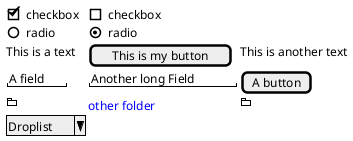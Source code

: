 @startsalt
 {
    [X] checkbox|[] checkbox
    () radio | (X) radio
    This is a text|[This is my button]|This is another text
    "A field"|"Another long Field"|[A button]
    <<folder
    ............
    .XXXXX......
    .X...X......
    .XXXXXXXXXX.
    .X........X.
    .X........X.
    .X........X.
    .X........X.
    .XXXXXXXXXX.
    ............
    >>|<color:blue>other folder|<<folder>>
    ^Droplist^
}
@endsalt